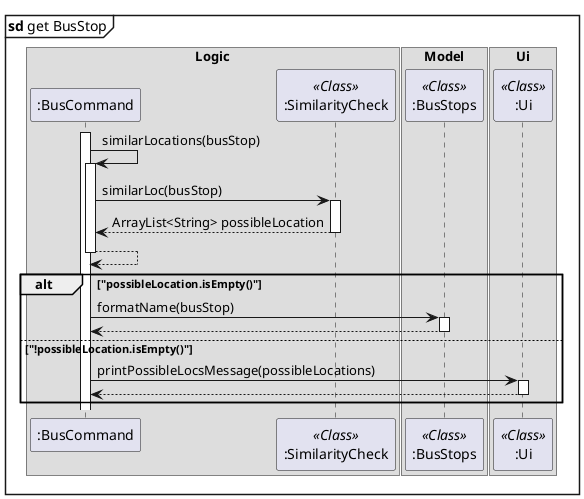 @startuml
mainframe **sd** get BusStop

box Logic
participant ":BusCommand"
participant ":SimilarityCheck" <<Class>>
end box

box Model
participant ":BusStops" <<Class>>
end box

box Ui
participant ":Ui" <<Class>>
end box



activate ":BusCommand"
":BusCommand"->":BusCommand": similarLocations(busStop)
activate ":BusCommand"
":BusCommand"->":SimilarityCheck": similarLoc(busStop)
activate ":SimilarityCheck"
":SimilarityCheck"-->":BusCommand": ArrayList<String> possibleLocation
deactivate ":SimilarityCheck"
":BusCommand"-->":BusCommand"
deactivate ":BusCommand"

alt "possibleLocation.isEmpty()"
":BusCommand"->":BusStops": formatName(busStop)
activate ":BusStops"
":BusStops"-->":BusCommand"
deactivate ":BusStops"
else "!possibleLocation.isEmpty()"
":BusCommand"->":Ui": printPossibleLocsMessage(possibleLocations)
activate ":Ui"
":Ui"-->":BusCommand"
deactivate ":Ui"

end


@enduml